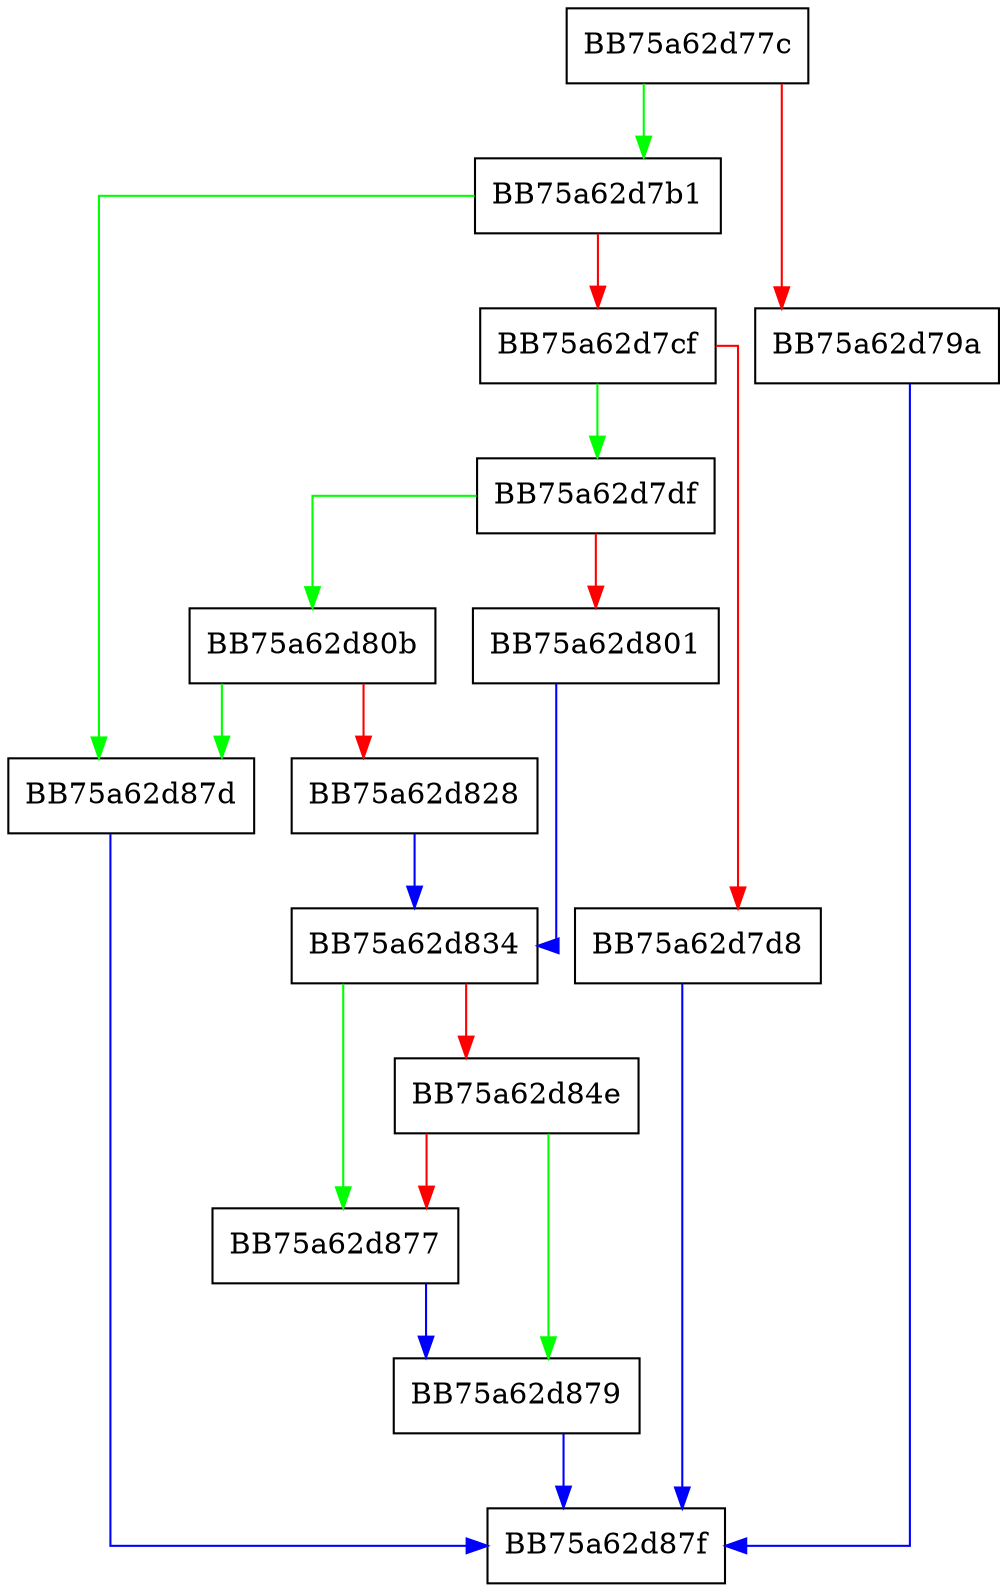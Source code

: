 digraph getMonth {
  node [shape="box"];
  graph [splines=ortho];
  BB75a62d77c -> BB75a62d7b1 [color="green"];
  BB75a62d77c -> BB75a62d79a [color="red"];
  BB75a62d79a -> BB75a62d87f [color="blue"];
  BB75a62d7b1 -> BB75a62d87d [color="green"];
  BB75a62d7b1 -> BB75a62d7cf [color="red"];
  BB75a62d7cf -> BB75a62d7df [color="green"];
  BB75a62d7cf -> BB75a62d7d8 [color="red"];
  BB75a62d7d8 -> BB75a62d87f [color="blue"];
  BB75a62d7df -> BB75a62d80b [color="green"];
  BB75a62d7df -> BB75a62d801 [color="red"];
  BB75a62d801 -> BB75a62d834 [color="blue"];
  BB75a62d80b -> BB75a62d87d [color="green"];
  BB75a62d80b -> BB75a62d828 [color="red"];
  BB75a62d828 -> BB75a62d834 [color="blue"];
  BB75a62d834 -> BB75a62d877 [color="green"];
  BB75a62d834 -> BB75a62d84e [color="red"];
  BB75a62d84e -> BB75a62d879 [color="green"];
  BB75a62d84e -> BB75a62d877 [color="red"];
  BB75a62d877 -> BB75a62d879 [color="blue"];
  BB75a62d879 -> BB75a62d87f [color="blue"];
  BB75a62d87d -> BB75a62d87f [color="blue"];
}